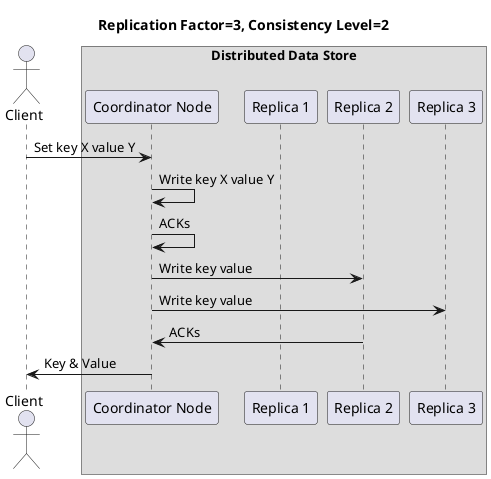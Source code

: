 @startuml

title Replication Factor=3, Consistency Level=2

actor Client as C
box "Distributed Data Store"
participant "Coordinator Node" as CN
participant "Replica 1" as N1
participant "Replica 2" as N2
participant "Replica 3" as N3
end box


C -> CN : Set key X value Y
CN -> CN : Write key X value Y
CN -> CN : ACKs
CN -> N2 : Write key value
CN -> N3 : Write key value
N2 -> CN : ACKs
CN -> C : Key & Value

@enduml